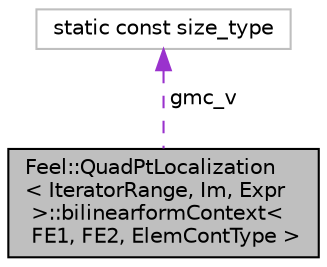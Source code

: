 digraph "Feel::QuadPtLocalization&lt; IteratorRange, Im, Expr &gt;::bilinearformContext&lt; FE1, FE2, ElemContType &gt;"
{
 // LATEX_PDF_SIZE
  edge [fontname="Helvetica",fontsize="10",labelfontname="Helvetica",labelfontsize="10"];
  node [fontname="Helvetica",fontsize="10",shape=record];
  Node1 [label="Feel::QuadPtLocalization\l\< IteratorRange, Im, Expr\l \>::bilinearformContext\<\l FE1, FE2, ElemContType \>",height=0.2,width=0.4,color="black", fillcolor="grey75", style="filled", fontcolor="black",tooltip=" "];
  Node2 -> Node1 [dir="back",color="darkorchid3",fontsize="10",style="dashed",label=" gmc_v" ,fontname="Helvetica"];
  Node2 [label="static const size_type",height=0.2,width=0.4,color="grey75", fillcolor="white", style="filled",tooltip=" "];
}
